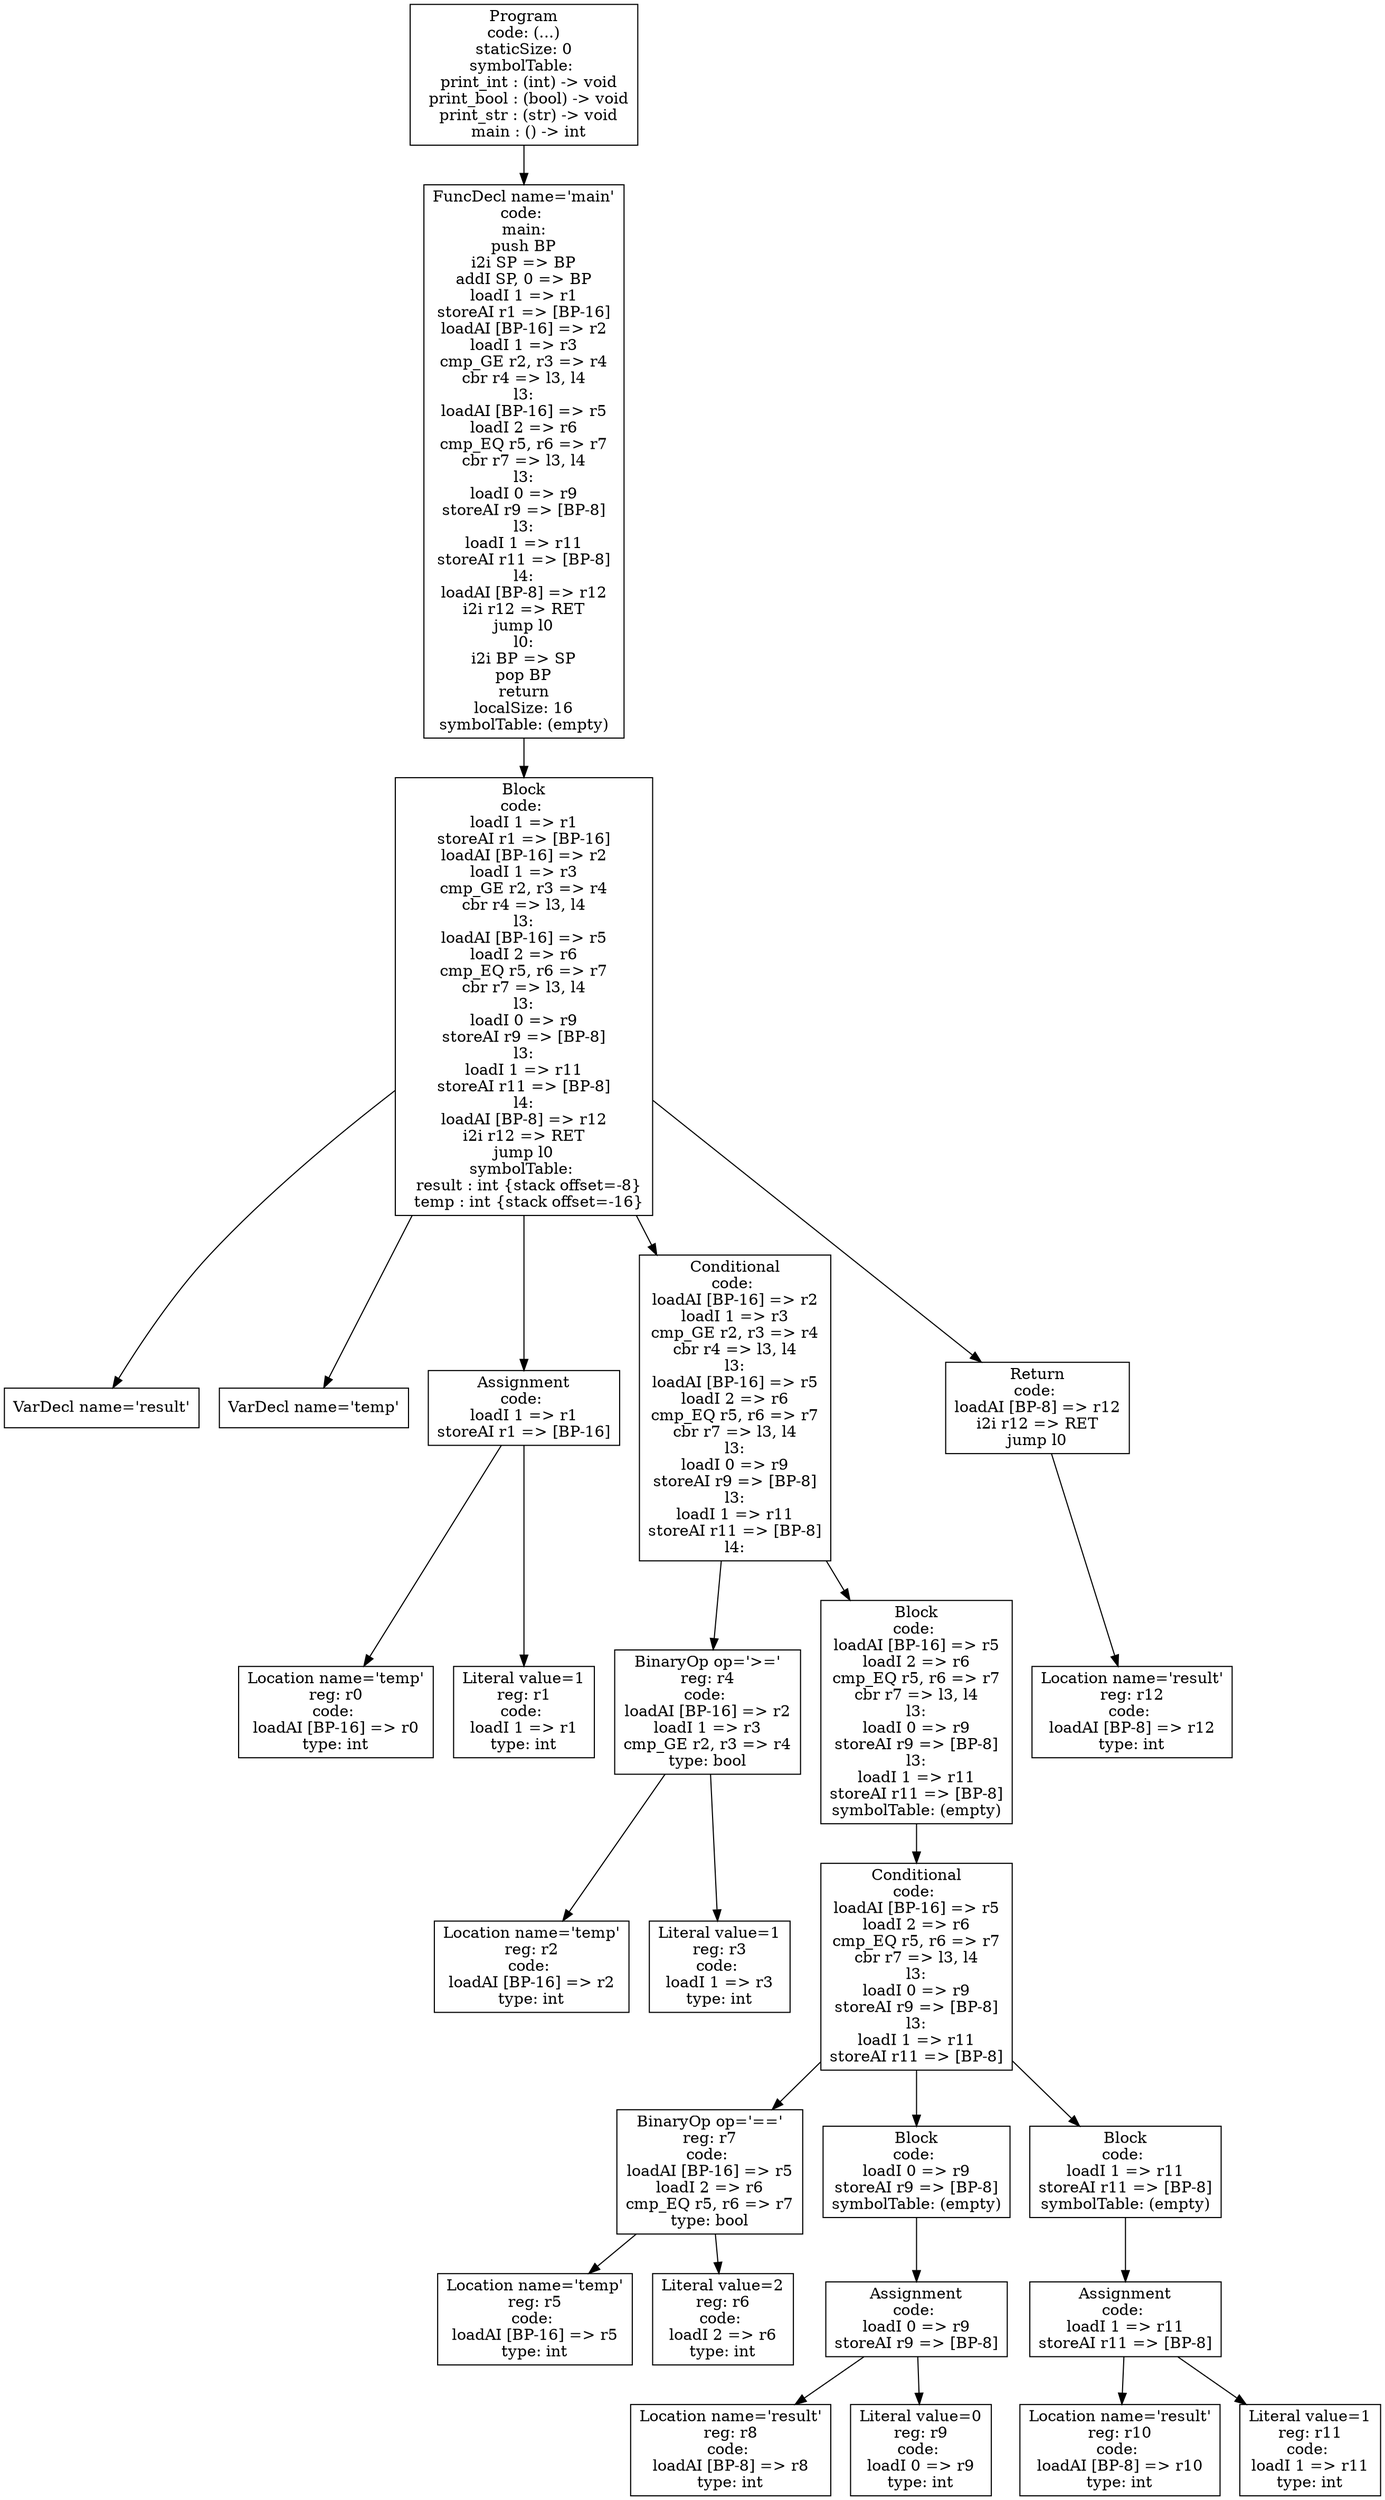 digraph AST {
3 [shape=box, label="VarDecl name='result'"];
4 [shape=box, label="VarDecl name='temp'"];
6 [shape=box, label="Location name='temp'\nreg: r0\ncode: \nloadAI [BP-16] => r0\ntype: int"];
7 [shape=box, label="Literal value=1\nreg: r1\ncode: \nloadI 1 => r1\ntype: int"];
5 [shape=box, label="Assignment\ncode: \nloadI 1 => r1\nstoreAI r1 => [BP-16]"];
5 -> 6;
5 -> 7;
10 [shape=box, label="Location name='temp'\nreg: r2\ncode: \nloadAI [BP-16] => r2\ntype: int"];
11 [shape=box, label="Literal value=1\nreg: r3\ncode: \nloadI 1 => r3\ntype: int"];
9 [shape=box, label="BinaryOp op='>='\nreg: r4\ncode: \nloadAI [BP-16] => r2\nloadI 1 => r3\ncmp_GE r2, r3 => r4\ntype: bool"];
9 -> 10;
9 -> 11;
15 [shape=box, label="Location name='temp'\nreg: r5\ncode: \nloadAI [BP-16] => r5\ntype: int"];
16 [shape=box, label="Literal value=2\nreg: r6\ncode: \nloadI 2 => r6\ntype: int"];
14 [shape=box, label="BinaryOp op='=='\nreg: r7\ncode: \nloadAI [BP-16] => r5\nloadI 2 => r6\ncmp_EQ r5, r6 => r7\ntype: bool"];
14 -> 15;
14 -> 16;
19 [shape=box, label="Location name='result'\nreg: r8\ncode: \nloadAI [BP-8] => r8\ntype: int"];
20 [shape=box, label="Literal value=0\nreg: r9\ncode: \nloadI 0 => r9\ntype: int"];
18 [shape=box, label="Assignment\ncode: \nloadI 0 => r9\nstoreAI r9 => [BP-8]"];
18 -> 19;
18 -> 20;
17 [shape=box, label="Block\ncode: \nloadI 0 => r9\nstoreAI r9 => [BP-8]\nsymbolTable: (empty)"];
17 -> 18;
23 [shape=box, label="Location name='result'\nreg: r10\ncode: \nloadAI [BP-8] => r10\ntype: int"];
24 [shape=box, label="Literal value=1\nreg: r11\ncode: \nloadI 1 => r11\ntype: int"];
22 [shape=box, label="Assignment\ncode: \nloadI 1 => r11\nstoreAI r11 => [BP-8]"];
22 -> 23;
22 -> 24;
21 [shape=box, label="Block\ncode: \nloadI 1 => r11\nstoreAI r11 => [BP-8]\nsymbolTable: (empty)"];
21 -> 22;
13 [shape=box, label="Conditional\ncode: \nloadAI [BP-16] => r5\nloadI 2 => r6\ncmp_EQ r5, r6 => r7\ncbr r7 => l3, l4\nl3:\nloadI 0 => r9\nstoreAI r9 => [BP-8]\nl3:\nloadI 1 => r11\nstoreAI r11 => [BP-8]"];
13 -> 14;
13 -> 17;
13 -> 21;
12 [shape=box, label="Block\ncode: \nloadAI [BP-16] => r5\nloadI 2 => r6\ncmp_EQ r5, r6 => r7\ncbr r7 => l3, l4\nl3:\nloadI 0 => r9\nstoreAI r9 => [BP-8]\nl3:\nloadI 1 => r11\nstoreAI r11 => [BP-8]\nsymbolTable: (empty)"];
12 -> 13;
8 [shape=box, label="Conditional\ncode: \nloadAI [BP-16] => r2\nloadI 1 => r3\ncmp_GE r2, r3 => r4\ncbr r4 => l3, l4\nl3:\nloadAI [BP-16] => r5\nloadI 2 => r6\ncmp_EQ r5, r6 => r7\ncbr r7 => l3, l4\nl3:\nloadI 0 => r9\nstoreAI r9 => [BP-8]\nl3:\nloadI 1 => r11\nstoreAI r11 => [BP-8]\nl4:"];
8 -> 9;
8 -> 12;
26 [shape=box, label="Location name='result'\nreg: r12\ncode: \nloadAI [BP-8] => r12\ntype: int"];
25 [shape=box, label="Return\ncode: \nloadAI [BP-8] => r12\ni2i r12 => RET\njump l0"];
25 -> 26;
2 [shape=box, label="Block\ncode: \nloadI 1 => r1\nstoreAI r1 => [BP-16]\nloadAI [BP-16] => r2\nloadI 1 => r3\ncmp_GE r2, r3 => r4\ncbr r4 => l3, l4\nl3:\nloadAI [BP-16] => r5\nloadI 2 => r6\ncmp_EQ r5, r6 => r7\ncbr r7 => l3, l4\nl3:\nloadI 0 => r9\nstoreAI r9 => [BP-8]\nl3:\nloadI 1 => r11\nstoreAI r11 => [BP-8]\nl4:\nloadAI [BP-8] => r12\ni2i r12 => RET\njump l0\nsymbolTable: \n  result : int {stack offset=-8}\n  temp : int {stack offset=-16}"];
2 -> 3;
2 -> 4;
2 -> 5;
2 -> 8;
2 -> 25;
1 [shape=box, label="FuncDecl name='main'\ncode: \nmain:\npush BP\ni2i SP => BP\naddI SP, 0 => BP\nloadI 1 => r1\nstoreAI r1 => [BP-16]\nloadAI [BP-16] => r2\nloadI 1 => r3\ncmp_GE r2, r3 => r4\ncbr r4 => l3, l4\nl3:\nloadAI [BP-16] => r5\nloadI 2 => r6\ncmp_EQ r5, r6 => r7\ncbr r7 => l3, l4\nl3:\nloadI 0 => r9\nstoreAI r9 => [BP-8]\nl3:\nloadI 1 => r11\nstoreAI r11 => [BP-8]\nl4:\nloadAI [BP-8] => r12\ni2i r12 => RET\njump l0\nl0:\ni2i BP => SP\npop BP\nreturn\nlocalSize: 16\nsymbolTable: (empty)"];
1 -> 2;
0 [shape=box, label="Program\ncode: (...)\nstaticSize: 0\nsymbolTable: \n  print_int : (int) -> void\n  print_bool : (bool) -> void\n  print_str : (str) -> void\n  main : () -> int"];
0 -> 1;
}
